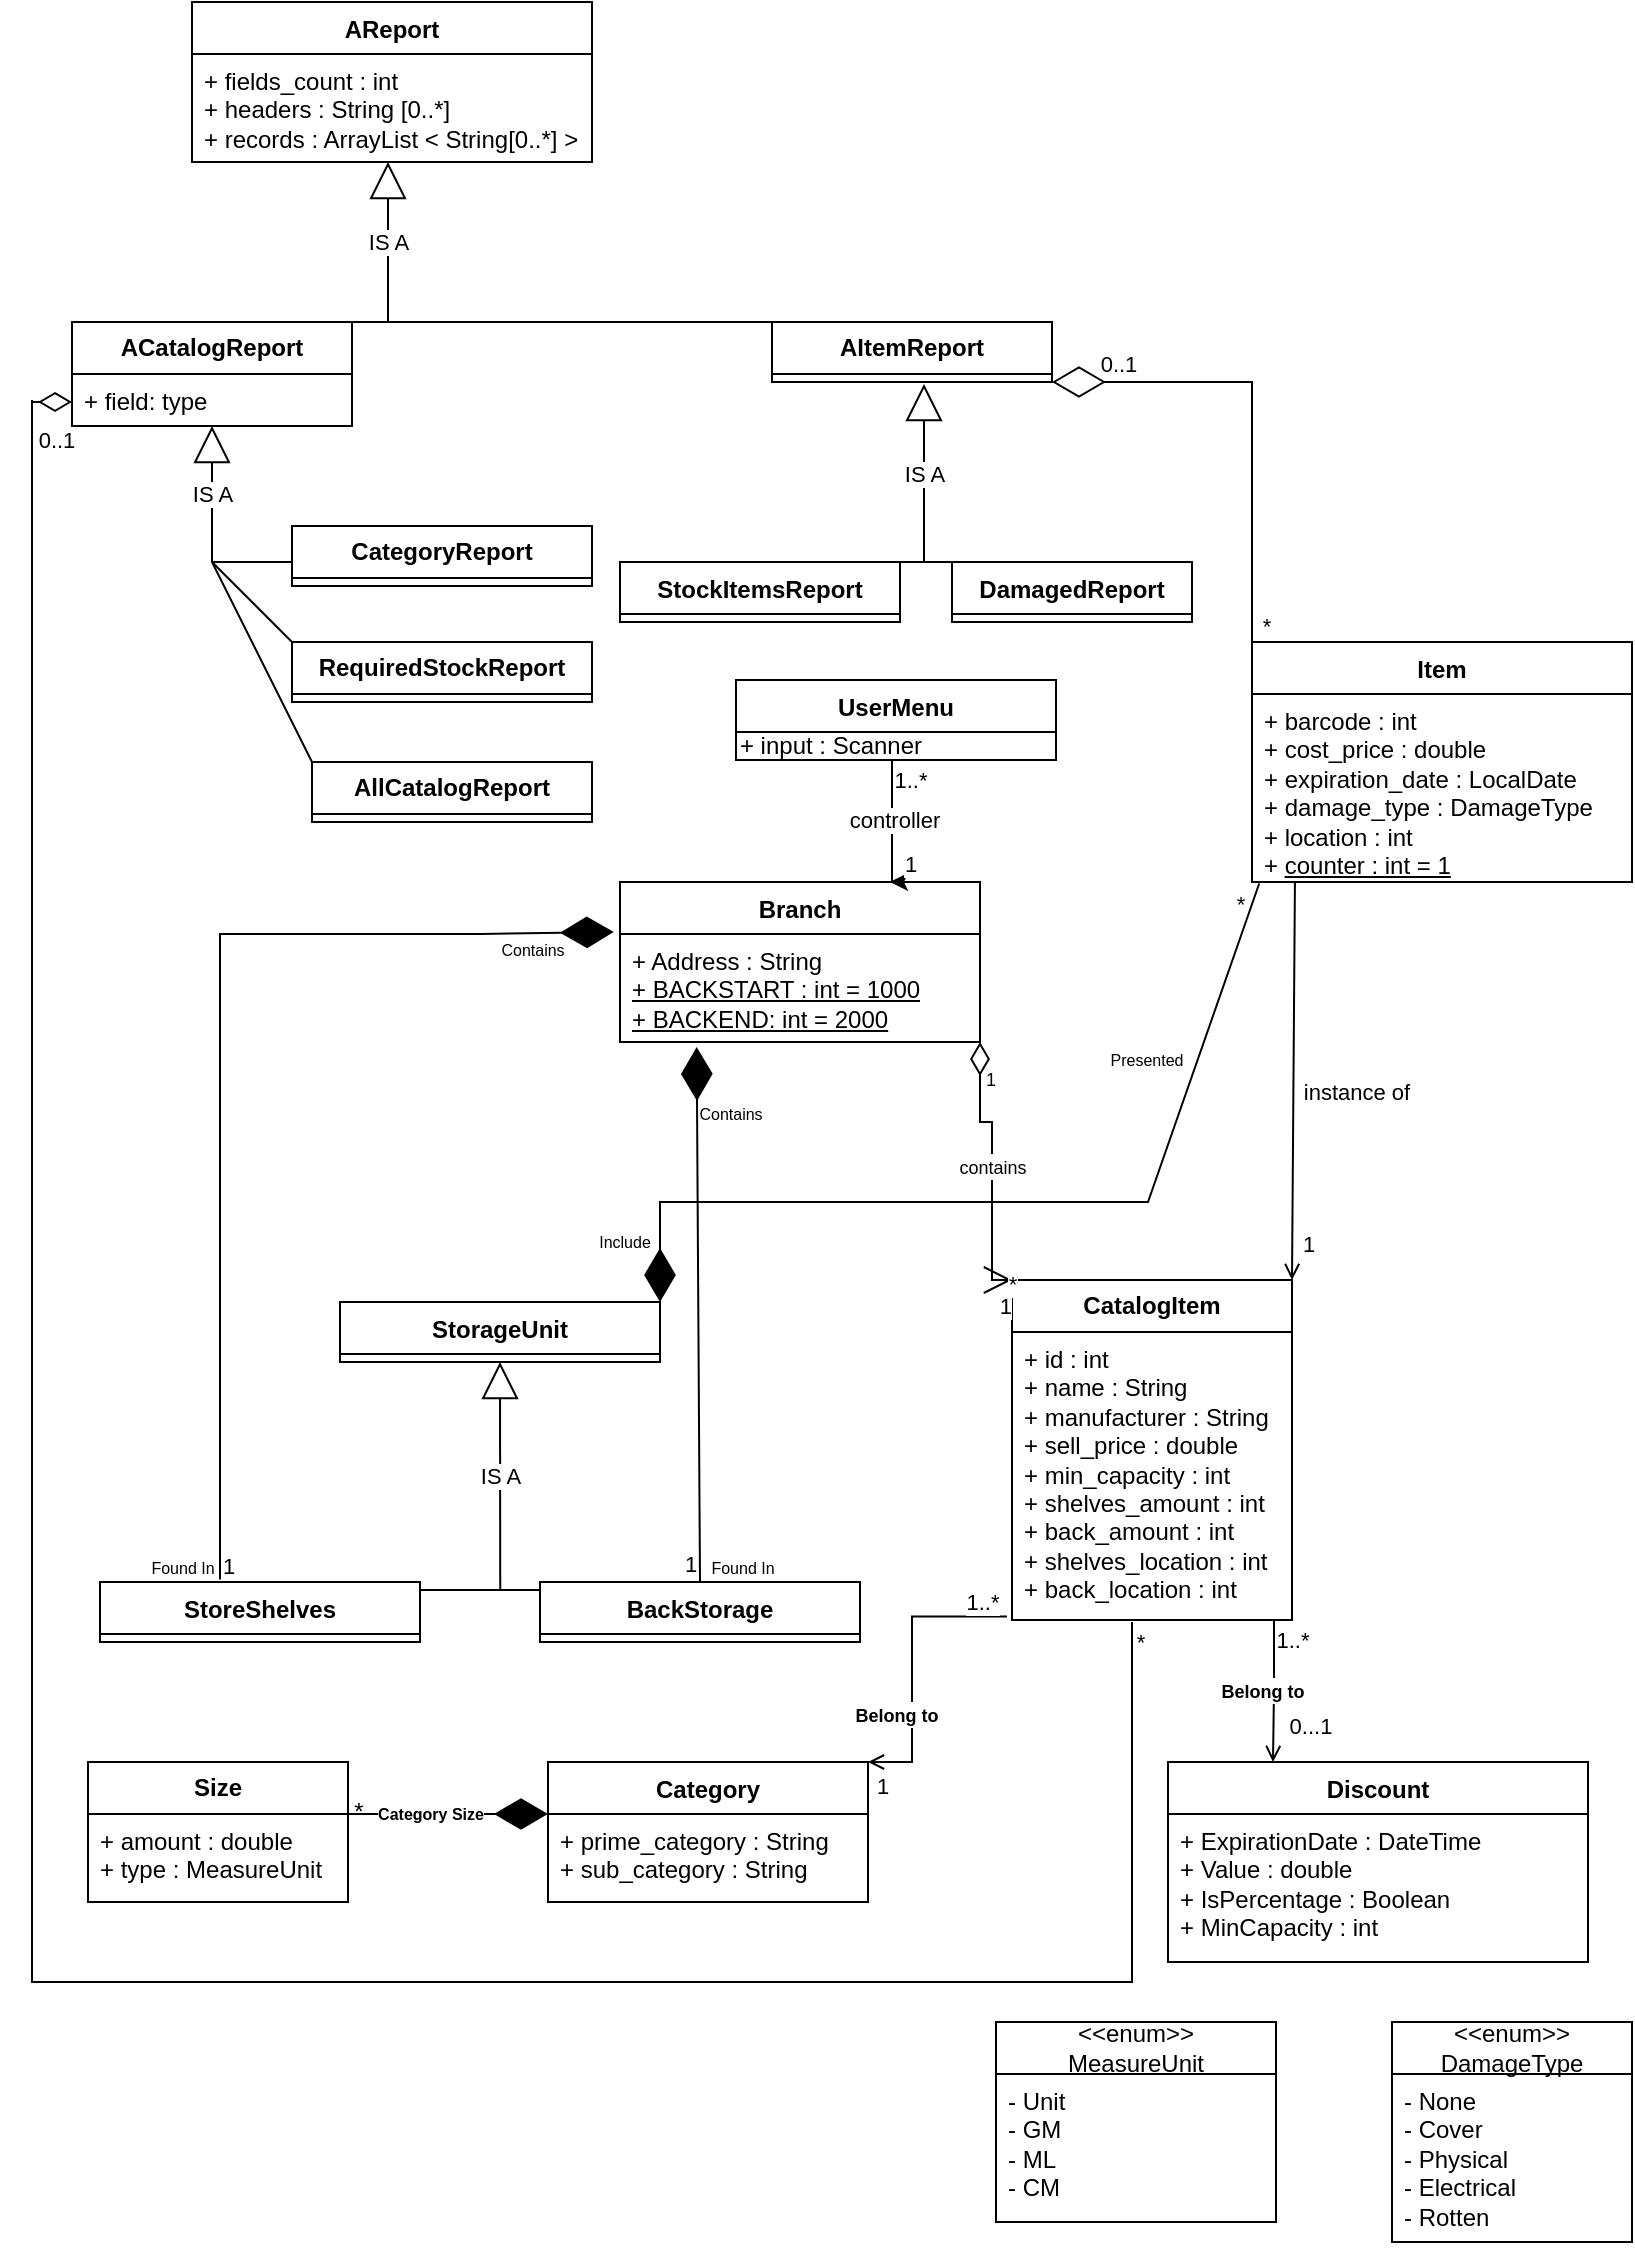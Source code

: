 <mxfile version="21.1.1" type="github">
  <diagram id="C5RBs43oDa-KdzZeNtuy" name="Page-1">
    <mxGraphModel dx="1536" dy="651" grid="1" gridSize="10" guides="1" tooltips="1" connect="1" arrows="1" fold="1" page="1" pageScale="1" pageWidth="827" pageHeight="1169" math="0" shadow="0">
      <root>
        <mxCell id="WIyWlLk6GJQsqaUBKTNV-0" />
        <mxCell id="WIyWlLk6GJQsqaUBKTNV-1" parent="WIyWlLk6GJQsqaUBKTNV-0" />
        <mxCell id="zMpYF5B8KSEeU2nSLcIA-8" value="StorageUnit" style="swimlane;fontStyle=1;align=center;verticalAlign=top;childLayout=stackLayout;horizontal=1;startSize=26;horizontalStack=0;resizeParent=1;resizeParentMax=0;resizeLast=0;collapsible=1;marginBottom=0;whiteSpace=wrap;html=1;" parent="WIyWlLk6GJQsqaUBKTNV-1" vertex="1">
          <mxGeometry x="174" y="690" width="160" height="30" as="geometry" />
        </mxCell>
        <mxCell id="VhmcF22pDkBif8iSbu52-0" value="Branch" style="swimlane;fontStyle=1;align=center;verticalAlign=top;childLayout=stackLayout;horizontal=1;startSize=26;horizontalStack=0;resizeParent=1;resizeParentMax=0;resizeLast=0;collapsible=1;marginBottom=0;whiteSpace=wrap;html=1;" parent="WIyWlLk6GJQsqaUBKTNV-1" vertex="1">
          <mxGeometry x="314" y="480" width="180" height="80" as="geometry" />
        </mxCell>
        <mxCell id="VhmcF22pDkBif8iSbu52-1" value="+ Address : String&lt;br&gt;&lt;u&gt;+ BACKSTART : int = 1000&lt;br&gt;+ BACKEND: int = 2000&lt;/u&gt;" style="text;strokeColor=none;fillColor=none;align=left;verticalAlign=top;spacingLeft=4;spacingRight=4;overflow=hidden;rotatable=0;points=[[0,0.5],[1,0.5]];portConstraint=eastwest;whiteSpace=wrap;html=1;" parent="VhmcF22pDkBif8iSbu52-0" vertex="1">
          <mxGeometry y="26" width="180" height="54" as="geometry" />
        </mxCell>
        <mxCell id="VhmcF22pDkBif8iSbu52-8" value="IS A" style="endArrow=block;endSize=16;endFill=0;html=1;rounded=0;exitX=1.003;exitY=0.497;exitDx=0;exitDy=0;exitPerimeter=0;entryX=0.5;entryY=1;entryDx=0;entryDy=0;" parent="WIyWlLk6GJQsqaUBKTNV-1" source="VhmcF22pDkBif8iSbu52-18" target="zMpYF5B8KSEeU2nSLcIA-8" edge="1">
          <mxGeometry width="160" relative="1" as="geometry">
            <mxPoint x="254" y="830" as="sourcePoint" />
            <mxPoint x="254.005" y="750" as="targetPoint" />
          </mxGeometry>
        </mxCell>
        <mxCell id="VhmcF22pDkBif8iSbu52-9" value="StoreShelves" style="swimlane;fontStyle=1;align=center;verticalAlign=top;childLayout=stackLayout;horizontal=1;startSize=26;horizontalStack=0;resizeParent=1;resizeParentMax=0;resizeLast=0;collapsible=1;marginBottom=0;whiteSpace=wrap;html=1;" parent="WIyWlLk6GJQsqaUBKTNV-1" vertex="1">
          <mxGeometry x="54" y="830" width="160" height="30" as="geometry" />
        </mxCell>
        <mxCell id="VhmcF22pDkBif8iSbu52-13" value="BackStorage" style="swimlane;fontStyle=1;align=center;verticalAlign=top;childLayout=stackLayout;horizontal=1;startSize=26;horizontalStack=0;resizeParent=1;resizeParentMax=0;resizeLast=0;collapsible=1;marginBottom=0;whiteSpace=wrap;html=1;" parent="WIyWlLk6GJQsqaUBKTNV-1" vertex="1">
          <mxGeometry x="274" y="830" width="160" height="30" as="geometry" />
        </mxCell>
        <mxCell id="VhmcF22pDkBif8iSbu52-17" value="" style="line;strokeWidth=1;fillColor=none;align=left;verticalAlign=middle;spacingTop=-1;spacingLeft=3;spacingRight=3;rotatable=0;labelPosition=right;points=[];portConstraint=eastwest;strokeColor=inherit;" parent="WIyWlLk6GJQsqaUBKTNV-1" vertex="1">
          <mxGeometry x="254" y="830" width="20" height="8" as="geometry" />
        </mxCell>
        <mxCell id="VhmcF22pDkBif8iSbu52-18" value="" style="line;strokeWidth=1;fillColor=none;align=left;verticalAlign=middle;spacingTop=-1;spacingLeft=3;spacingRight=3;rotatable=0;labelPosition=right;points=[];portConstraint=eastwest;strokeColor=inherit;" parent="WIyWlLk6GJQsqaUBKTNV-1" vertex="1">
          <mxGeometry x="214" y="830" width="40" height="8" as="geometry" />
        </mxCell>
        <mxCell id="VhmcF22pDkBif8iSbu52-23" value="" style="endArrow=diamondThin;endFill=1;endSize=24;html=1;rounded=0;exitX=0.5;exitY=0;exitDx=0;exitDy=0;entryX=0.213;entryY=1.046;entryDx=0;entryDy=0;entryPerimeter=0;" parent="WIyWlLk6GJQsqaUBKTNV-1" source="VhmcF22pDkBif8iSbu52-13" target="VhmcF22pDkBif8iSbu52-1" edge="1">
          <mxGeometry width="160" relative="1" as="geometry">
            <mxPoint x="404" y="690" as="sourcePoint" />
            <mxPoint x="353.06" y="577" as="targetPoint" />
          </mxGeometry>
        </mxCell>
        <mxCell id="VhmcF22pDkBif8iSbu52-25" value="1" style="edgeLabel;html=1;align=center;verticalAlign=middle;resizable=0;points=[];" parent="VhmcF22pDkBif8iSbu52-23" connectable="0" vertex="1">
          <mxGeometry x="-0.859" y="-2" relative="1" as="geometry">
            <mxPoint x="-7" y="10" as="offset" />
          </mxGeometry>
        </mxCell>
        <mxCell id="fHVGCS-6Fuo540F0FU7E-12" value="&lt;font style=&quot;font-size: 8px;&quot;&gt;Found In&lt;/font&gt;" style="edgeLabel;html=1;align=center;verticalAlign=middle;resizable=0;points=[];" parent="VhmcF22pDkBif8iSbu52-23" connectable="0" vertex="1">
          <mxGeometry x="-0.932" y="-1" relative="1" as="geometry">
            <mxPoint x="20" y="1" as="offset" />
          </mxGeometry>
        </mxCell>
        <mxCell id="fHVGCS-6Fuo540F0FU7E-13" value="&lt;font style=&quot;font-size: 8px;&quot;&gt;Contains&lt;/font&gt;" style="edgeLabel;html=1;align=center;verticalAlign=middle;resizable=0;points=[];" parent="VhmcF22pDkBif8iSbu52-23" connectable="0" vertex="1">
          <mxGeometry x="0.761" relative="1" as="geometry">
            <mxPoint x="16" as="offset" />
          </mxGeometry>
        </mxCell>
        <mxCell id="VhmcF22pDkBif8iSbu52-24" value="" style="endArrow=diamondThin;endFill=1;endSize=24;html=1;rounded=0;exitX=0.375;exitY=-0.041;exitDx=0;exitDy=0;exitPerimeter=0;entryX=-0.017;entryY=-0.019;entryDx=0;entryDy=0;entryPerimeter=0;" parent="WIyWlLk6GJQsqaUBKTNV-1" source="VhmcF22pDkBif8iSbu52-9" target="VhmcF22pDkBif8iSbu52-1" edge="1">
          <mxGeometry width="160" relative="1" as="geometry">
            <mxPoint x="354" y="830" as="sourcePoint" />
            <mxPoint x="314" y="610" as="targetPoint" />
            <Array as="points">
              <mxPoint x="114" y="710" />
              <mxPoint x="114" y="670" />
              <mxPoint x="114" y="506" />
              <mxPoint x="244" y="506" />
            </Array>
          </mxGeometry>
        </mxCell>
        <mxCell id="VhmcF22pDkBif8iSbu52-26" value="1" style="edgeLabel;html=1;align=center;verticalAlign=middle;resizable=0;points=[];" parent="VhmcF22pDkBif8iSbu52-24" connectable="0" vertex="1">
          <mxGeometry x="-0.938" y="-3" relative="1" as="geometry">
            <mxPoint x="1" y="9" as="offset" />
          </mxGeometry>
        </mxCell>
        <mxCell id="VhmcF22pDkBif8iSbu52-31" value="Category" style="swimlane;fontStyle=1;align=center;verticalAlign=top;childLayout=stackLayout;horizontal=1;startSize=26;horizontalStack=0;resizeParent=1;resizeParentMax=0;resizeLast=0;collapsible=1;marginBottom=0;whiteSpace=wrap;html=1;" parent="WIyWlLk6GJQsqaUBKTNV-1" vertex="1">
          <mxGeometry x="278" y="920" width="160" height="70" as="geometry" />
        </mxCell>
        <mxCell id="VhmcF22pDkBif8iSbu52-32" value="+ prime_category : String&lt;br&gt;+ sub_category : String" style="text;strokeColor=none;fillColor=none;align=left;verticalAlign=top;spacingLeft=4;spacingRight=4;overflow=hidden;rotatable=0;points=[[0,0.5],[1,0.5]];portConstraint=eastwest;whiteSpace=wrap;html=1;" parent="VhmcF22pDkBif8iSbu52-31" vertex="1">
          <mxGeometry y="26" width="160" height="44" as="geometry" />
        </mxCell>
        <mxCell id="VhmcF22pDkBif8iSbu52-35" value="Discount" style="swimlane;fontStyle=1;align=center;verticalAlign=top;childLayout=stackLayout;horizontal=1;startSize=26;horizontalStack=0;resizeParent=1;resizeParentMax=0;resizeLast=0;collapsible=1;marginBottom=0;whiteSpace=wrap;html=1;" parent="WIyWlLk6GJQsqaUBKTNV-1" vertex="1">
          <mxGeometry x="588" y="920" width="210" height="100" as="geometry">
            <mxRectangle x="330" y="499" width="90" height="30" as="alternateBounds" />
          </mxGeometry>
        </mxCell>
        <mxCell id="VhmcF22pDkBif8iSbu52-36" value="+ ExpirationDate : DateTime&lt;br&gt;+ Value : double&lt;br&gt;+ IsPercentage : Boolean&lt;br&gt;+ MinCapacity : int" style="text;strokeColor=none;fillColor=none;align=left;verticalAlign=top;spacingLeft=4;spacingRight=4;overflow=hidden;rotatable=0;points=[[0,0.5],[1,0.5]];portConstraint=eastwest;whiteSpace=wrap;html=1;" parent="VhmcF22pDkBif8iSbu52-35" vertex="1">
          <mxGeometry y="26" width="210" height="74" as="geometry" />
        </mxCell>
        <mxCell id="VhmcF22pDkBif8iSbu52-52" value="Item" style="swimlane;fontStyle=1;align=center;verticalAlign=top;childLayout=stackLayout;horizontal=1;startSize=26;horizontalStack=0;resizeParent=1;resizeParentMax=0;resizeLast=0;collapsible=1;marginBottom=0;whiteSpace=wrap;html=1;" parent="WIyWlLk6GJQsqaUBKTNV-1" vertex="1">
          <mxGeometry x="630" y="360" width="190" height="120" as="geometry" />
        </mxCell>
        <mxCell id="VhmcF22pDkBif8iSbu52-53" value="+ barcode : int&lt;br&gt;+ cost_price : double&lt;br style=&quot;border-color: var(--border-color);&quot;&gt;+ expiration_date : LocalDate&lt;br style=&quot;border-color: var(--border-color);&quot;&gt;+ damage_type : DamageType&lt;span style=&quot;background-color: rgb(255, 255, 255);&quot;&gt;&lt;br&gt;&lt;/span&gt;+ location : int&lt;br&gt;+ &lt;u&gt;counter : int = 1&lt;/u&gt;" style="text;strokeColor=none;fillColor=none;align=left;verticalAlign=top;spacingLeft=4;spacingRight=4;overflow=hidden;rotatable=0;points=[[0,0.5],[1,0.5]];portConstraint=eastwest;whiteSpace=wrap;html=1;" parent="VhmcF22pDkBif8iSbu52-52" vertex="1">
          <mxGeometry y="26" width="190" height="94" as="geometry" />
        </mxCell>
        <mxCell id="ki7JC-JaJUm7RhWlzLma-9" value="" style="endArrow=diamondThin;endFill=1;endSize=24;html=1;rounded=0;exitX=0.019;exitY=1.008;exitDx=0;exitDy=0;entryX=1;entryY=0;entryDx=0;entryDy=0;exitPerimeter=0;" parent="WIyWlLk6GJQsqaUBKTNV-1" source="VhmcF22pDkBif8iSbu52-53" target="zMpYF5B8KSEeU2nSLcIA-8" edge="1">
          <mxGeometry width="160" relative="1" as="geometry">
            <mxPoint x="621" y="753" as="sourcePoint" />
            <mxPoint x="564" y="660" as="targetPoint" />
            <Array as="points">
              <mxPoint x="578" y="640" />
              <mxPoint x="394" y="640" />
              <mxPoint x="374" y="640" />
              <mxPoint x="354" y="640" />
              <mxPoint x="334" y="640" />
            </Array>
          </mxGeometry>
        </mxCell>
        <mxCell id="ki7JC-JaJUm7RhWlzLma-10" value="*" style="edgeLabel;html=1;align=center;verticalAlign=middle;resizable=0;points=[];" parent="ki7JC-JaJUm7RhWlzLma-9" connectable="0" vertex="1">
          <mxGeometry x="-0.938" y="-3" relative="1" as="geometry">
            <mxPoint x="-2" y="-3" as="offset" />
          </mxGeometry>
        </mxCell>
        <mxCell id="fHVGCS-6Fuo540F0FU7E-20" value="&lt;font style=&quot;font-size: 8px;&quot;&gt;Include&lt;/font&gt;" style="edgeLabel;html=1;align=center;verticalAlign=middle;resizable=0;points=[];" parent="ki7JC-JaJUm7RhWlzLma-9" connectable="0" vertex="1">
          <mxGeometry x="-0.869" y="-1" relative="1" as="geometry">
            <mxPoint x="-307" y="150" as="offset" />
          </mxGeometry>
        </mxCell>
        <mxCell id="ki7JC-JaJUm7RhWlzLma-25" value="&lt;b&gt;Size&lt;/b&gt;" style="swimlane;fontStyle=0;childLayout=stackLayout;horizontal=1;startSize=26;fillColor=none;horizontalStack=0;resizeParent=1;resizeParentMax=0;resizeLast=0;collapsible=1;marginBottom=0;whiteSpace=wrap;html=1;" parent="WIyWlLk6GJQsqaUBKTNV-1" vertex="1">
          <mxGeometry x="48" y="920" width="130" height="70" as="geometry" />
        </mxCell>
        <mxCell id="fHVGCS-6Fuo540F0FU7E-14" value="&lt;font style=&quot;font-size: 8px;&quot;&gt;Contains&lt;/font&gt;" style="edgeLabel;html=1;align=center;verticalAlign=middle;resizable=0;points=[];" parent="WIyWlLk6GJQsqaUBKTNV-1" connectable="0" vertex="1">
          <mxGeometry x="269.998" y="513.003" as="geometry" />
        </mxCell>
        <mxCell id="fHVGCS-6Fuo540F0FU7E-15" value="&lt;font style=&quot;font-size: 8px;&quot;&gt;Found In&lt;/font&gt;" style="edgeLabel;html=1;align=center;verticalAlign=middle;resizable=0;points=[];" parent="WIyWlLk6GJQsqaUBKTNV-1" connectable="0" vertex="1">
          <mxGeometry x="95.003" y="822.003" as="geometry" />
        </mxCell>
        <mxCell id="fHVGCS-6Fuo540F0FU7E-22" value="&lt;font style=&quot;font-size: 8px;&quot;&gt;Presented&lt;/font&gt;" style="edgeLabel;html=1;align=center;verticalAlign=middle;resizable=0;points=[];" parent="WIyWlLk6GJQsqaUBKTNV-1" connectable="0" vertex="1">
          <mxGeometry x="572.004" y="500.0" as="geometry">
            <mxPoint x="5" y="68" as="offset" />
          </mxGeometry>
        </mxCell>
        <mxCell id="ki7JC-JaJUm7RhWlzLma-27" value="+ amount : double&lt;span style=&quot;&quot;&gt; &lt;br&gt;+ type :&amp;nbsp;&lt;/span&gt;MeasureUnit" style="text;strokeColor=none;fillColor=none;align=left;verticalAlign=top;spacingLeft=4;spacingRight=4;overflow=hidden;rotatable=0;points=[[0,0.5],[1,0.5]];portConstraint=eastwest;whiteSpace=wrap;html=1;" parent="WIyWlLk6GJQsqaUBKTNV-1" vertex="1">
          <mxGeometry x="48" y="946" width="130" height="44" as="geometry" />
        </mxCell>
        <mxCell id="qU4-dRt0aVYh2P9HmvCY-15" value="" style="endArrow=diamondThin;endFill=0;endSize=24;html=1;rounded=0;entryX=1;entryY=1;entryDx=0;entryDy=0;exitX=0;exitY=0;exitDx=0;exitDy=0;" parent="WIyWlLk6GJQsqaUBKTNV-1" edge="1" target="9vg_7uP11k49zYVhbG7L-28" source="VhmcF22pDkBif8iSbu52-52">
          <mxGeometry width="160" relative="1" as="geometry">
            <mxPoint x="574" y="412" as="sourcePoint" />
            <mxPoint x="360" y="291" as="targetPoint" />
            <Array as="points">
              <mxPoint x="630" y="230" />
            </Array>
          </mxGeometry>
        </mxCell>
        <mxCell id="9vg_7uP11k49zYVhbG7L-37" value="*" style="edgeLabel;html=1;align=center;verticalAlign=middle;resizable=0;points=[];" vertex="1" connectable="0" parent="qU4-dRt0aVYh2P9HmvCY-15">
          <mxGeometry x="-0.842" y="-2" relative="1" as="geometry">
            <mxPoint x="5" y="10" as="offset" />
          </mxGeometry>
        </mxCell>
        <mxCell id="9vg_7uP11k49zYVhbG7L-39" value="0..1" style="edgeLabel;html=1;align=center;verticalAlign=middle;resizable=0;points=[];" vertex="1" connectable="0" parent="qU4-dRt0aVYh2P9HmvCY-15">
          <mxGeometry x="0.82" y="-1" relative="1" as="geometry">
            <mxPoint x="12" y="-8" as="offset" />
          </mxGeometry>
        </mxCell>
        <mxCell id="qU4-dRt0aVYh2P9HmvCY-21" value="*" style="text;html=1;align=center;verticalAlign=middle;resizable=0;points=[];autosize=1;strokeColor=none;fillColor=none;" parent="WIyWlLk6GJQsqaUBKTNV-1" vertex="1">
          <mxGeometry x="168" y="930" width="30" height="30" as="geometry" />
        </mxCell>
        <mxCell id="qU4-dRt0aVYh2P9HmvCY-25" value="" style="endArrow=diamondThin;endFill=1;endSize=24;html=1;rounded=0;" parent="WIyWlLk6GJQsqaUBKTNV-1" edge="1">
          <mxGeometry width="160" relative="1" as="geometry">
            <mxPoint x="118" y="946" as="sourcePoint" />
            <mxPoint x="278" y="946" as="targetPoint" />
          </mxGeometry>
        </mxCell>
        <mxCell id="qU4-dRt0aVYh2P9HmvCY-26" value="&lt;font style=&quot;font-size: 8px;&quot;&gt;&lt;b&gt;Category Size&lt;/b&gt;&lt;/font&gt;" style="edgeLabel;html=1;align=center;verticalAlign=middle;resizable=0;points=[];fontSize=8;" parent="qU4-dRt0aVYh2P9HmvCY-25" connectable="0" vertex="1">
          <mxGeometry x="0.302" relative="1" as="geometry">
            <mxPoint x="-3" as="offset" />
          </mxGeometry>
        </mxCell>
        <mxCell id="9vg_7uP11k49zYVhbG7L-6" style="edgeStyle=orthogonalEdgeStyle;rounded=0;orthogonalLoop=1;jettySize=auto;html=1;exitX=-0.018;exitY=0.988;exitDx=0;exitDy=0;entryX=1;entryY=0;entryDx=0;entryDy=0;exitPerimeter=0;endArrow=open;endFill=0;" edge="1" parent="WIyWlLk6GJQsqaUBKTNV-1" source="uNGU3R2hRm0RpNUcbInG-2" target="VhmcF22pDkBif8iSbu52-31">
          <mxGeometry relative="1" as="geometry">
            <Array as="points">
              <mxPoint x="460" y="847" />
              <mxPoint x="460" y="920" />
            </Array>
          </mxGeometry>
        </mxCell>
        <mxCell id="9vg_7uP11k49zYVhbG7L-7" value="1" style="edgeLabel;html=1;align=center;verticalAlign=middle;resizable=0;points=[];" vertex="1" connectable="0" parent="9vg_7uP11k49zYVhbG7L-6">
          <mxGeometry x="0.715" y="1" relative="1" as="geometry">
            <mxPoint x="-13" y="11" as="offset" />
          </mxGeometry>
        </mxCell>
        <mxCell id="9vg_7uP11k49zYVhbG7L-8" value="1..*" style="edgeLabel;html=1;align=center;verticalAlign=middle;resizable=0;points=[];" vertex="1" connectable="0" parent="9vg_7uP11k49zYVhbG7L-6">
          <mxGeometry x="-0.815" y="2" relative="1" as="geometry">
            <mxPoint y="-10" as="offset" />
          </mxGeometry>
        </mxCell>
        <mxCell id="9vg_7uP11k49zYVhbG7L-9" value="&lt;b&gt;&lt;font style=&quot;font-size: 9px;&quot;&gt;Belong to&lt;/font&gt;&lt;/b&gt;" style="edgeLabel;html=1;align=center;verticalAlign=middle;resizable=0;points=[];" vertex="1" connectable="0" parent="9vg_7uP11k49zYVhbG7L-6">
          <mxGeometry x="0.345" y="2" relative="1" as="geometry">
            <mxPoint x="-10" as="offset" />
          </mxGeometry>
        </mxCell>
        <mxCell id="9vg_7uP11k49zYVhbG7L-10" style="edgeStyle=orthogonalEdgeStyle;rounded=0;orthogonalLoop=1;jettySize=auto;html=1;exitX=1;exitY=1;exitDx=0;exitDy=0;entryX=0.25;entryY=0;entryDx=0;entryDy=0;endArrow=open;endFill=0;" edge="1" parent="WIyWlLk6GJQsqaUBKTNV-1" source="uNGU3R2hRm0RpNUcbInG-1" target="VhmcF22pDkBif8iSbu52-35">
          <mxGeometry relative="1" as="geometry">
            <Array as="points">
              <mxPoint x="641" y="849" />
              <mxPoint x="641" y="884" />
            </Array>
          </mxGeometry>
        </mxCell>
        <mxCell id="9vg_7uP11k49zYVhbG7L-11" value="0...1" style="edgeLabel;html=1;align=center;verticalAlign=middle;resizable=0;points=[];" vertex="1" connectable="0" parent="9vg_7uP11k49zYVhbG7L-10">
          <mxGeometry x="0.409" y="2" relative="1" as="geometry">
            <mxPoint x="16" y="6" as="offset" />
          </mxGeometry>
        </mxCell>
        <mxCell id="uNGU3R2hRm0RpNUcbInG-1" value="&lt;b&gt;CatalogItem&lt;/b&gt;" style="swimlane;fontStyle=0;childLayout=stackLayout;horizontal=1;startSize=26;fillColor=none;horizontalStack=0;resizeParent=1;resizeParentMax=0;resizeLast=0;collapsible=1;marginBottom=0;whiteSpace=wrap;html=1;" parent="WIyWlLk6GJQsqaUBKTNV-1" vertex="1">
          <mxGeometry x="510" y="679" width="140" height="170" as="geometry" />
        </mxCell>
        <mxCell id="uNGU3R2hRm0RpNUcbInG-2" value="+ id : int&lt;br&gt;+ name : String&lt;br&gt;+ manufacturer : String&lt;br style=&quot;border-color: var(--border-color);&quot;&gt;+ sell_price : double&lt;br style=&quot;border-color: var(--border-color);&quot;&gt;+ min_capacity : int&lt;br&gt;+ shelves_amount : int&lt;br&gt;+ back_amount : int&lt;br&gt;+ shelves_location : int&lt;br&gt;+ back_location : int" style="text;strokeColor=none;fillColor=none;align=left;verticalAlign=top;spacingLeft=4;spacingRight=4;overflow=hidden;rotatable=0;points=[[0,0.5],[1,0.5]];portConstraint=eastwest;whiteSpace=wrap;html=1;" parent="uNGU3R2hRm0RpNUcbInG-1" vertex="1">
          <mxGeometry y="26" width="140" height="144" as="geometry" />
        </mxCell>
        <mxCell id="9vg_7uP11k49zYVhbG7L-0" value="" style="endArrow=open;html=1;rounded=0;exitX=0.113;exitY=1;exitDx=0;exitDy=0;endFill=0;exitPerimeter=0;entryX=1;entryY=0;entryDx=0;entryDy=0;" edge="1" parent="WIyWlLk6GJQsqaUBKTNV-1" source="VhmcF22pDkBif8iSbu52-53" target="uNGU3R2hRm0RpNUcbInG-1">
          <mxGeometry width="50" height="50" relative="1" as="geometry">
            <mxPoint x="599" y="585" as="sourcePoint" />
            <mxPoint x="690" y="510" as="targetPoint" />
            <Array as="points" />
          </mxGeometry>
        </mxCell>
        <mxCell id="9vg_7uP11k49zYVhbG7L-2" value="1" style="edgeLabel;html=1;align=center;verticalAlign=middle;resizable=0;points=[];" vertex="1" connectable="0" parent="9vg_7uP11k49zYVhbG7L-0">
          <mxGeometry x="0.789" relative="1" as="geometry">
            <mxPoint x="8" y="3" as="offset" />
          </mxGeometry>
        </mxCell>
        <mxCell id="9vg_7uP11k49zYVhbG7L-4" value="instance of" style="edgeLabel;html=1;align=center;verticalAlign=middle;resizable=0;points=[];" vertex="1" connectable="0" parent="9vg_7uP11k49zYVhbG7L-0">
          <mxGeometry x="-0.759" y="1" relative="1" as="geometry">
            <mxPoint x="29" y="81" as="offset" />
          </mxGeometry>
        </mxCell>
        <mxCell id="9vg_7uP11k49zYVhbG7L-12" value="1..*" style="edgeLabel;html=1;align=center;verticalAlign=middle;resizable=0;points=[];" vertex="1" connectable="0" parent="WIyWlLk6GJQsqaUBKTNV-1">
          <mxGeometry x="522.089" y="857.912" as="geometry">
            <mxPoint x="128" y="1" as="offset" />
          </mxGeometry>
        </mxCell>
        <mxCell id="9vg_7uP11k49zYVhbG7L-13" value="&lt;b&gt;&lt;font style=&quot;font-size: 9px;&quot;&gt;Belong to&lt;/font&gt;&lt;/b&gt;" style="edgeLabel;html=1;align=center;verticalAlign=middle;resizable=0;points=[];" vertex="1" connectable="0" parent="WIyWlLk6GJQsqaUBKTNV-1">
          <mxGeometry x="635" y="884.093" as="geometry" />
        </mxCell>
        <mxCell id="9vg_7uP11k49zYVhbG7L-14" value="&lt;font style=&quot;font-size: 9px;&quot;&gt;contains&lt;/font&gt;" style="endArrow=open;html=1;endSize=12;startArrow=diamondThin;startSize=14;startFill=0;edgeStyle=orthogonalEdgeStyle;rounded=0;exitX=1;exitY=1;exitDx=0;exitDy=0;entryX=0;entryY=0;entryDx=0;entryDy=0;" edge="1" parent="WIyWlLk6GJQsqaUBKTNV-1" source="VhmcF22pDkBif8iSbu52-0" target="uNGU3R2hRm0RpNUcbInG-1">
          <mxGeometry relative="1" as="geometry">
            <mxPoint x="450" y="570" as="sourcePoint" />
            <mxPoint x="500" y="680" as="targetPoint" />
            <Array as="points">
              <mxPoint x="494" y="600" />
              <mxPoint x="500" y="600" />
              <mxPoint x="500" y="679" />
            </Array>
          </mxGeometry>
        </mxCell>
        <mxCell id="9vg_7uP11k49zYVhbG7L-15" value="1" style="edgeLabel;resizable=0;html=1;align=left;verticalAlign=top;fontSize=9;" connectable="0" vertex="1" parent="9vg_7uP11k49zYVhbG7L-14">
          <mxGeometry x="-1" relative="1" as="geometry">
            <mxPoint x="1" y="7" as="offset" />
          </mxGeometry>
        </mxCell>
        <mxCell id="9vg_7uP11k49zYVhbG7L-16" value="1" style="edgeLabel;resizable=0;html=1;align=right;verticalAlign=top;" connectable="0" vertex="1" parent="9vg_7uP11k49zYVhbG7L-14">
          <mxGeometry x="1" relative="1" as="geometry" />
        </mxCell>
        <mxCell id="9vg_7uP11k49zYVhbG7L-17" value="*" style="edgeLabel;html=1;align=center;verticalAlign=middle;resizable=0;points=[];" vertex="1" connectable="0" parent="9vg_7uP11k49zYVhbG7L-14">
          <mxGeometry x="0.8" y="1" relative="1" as="geometry">
            <mxPoint x="9" y="5" as="offset" />
          </mxGeometry>
        </mxCell>
        <mxCell id="9vg_7uP11k49zYVhbG7L-18" value="&amp;lt;&amp;lt;enum&amp;gt;&amp;gt;&lt;br&gt;DamageType" style="swimlane;fontStyle=0;childLayout=stackLayout;horizontal=1;startSize=26;fillColor=none;horizontalStack=0;resizeParent=1;resizeParentMax=0;resizeLast=0;collapsible=1;marginBottom=0;whiteSpace=wrap;html=1;" vertex="1" parent="WIyWlLk6GJQsqaUBKTNV-1">
          <mxGeometry x="700" y="1050" width="120" height="110" as="geometry">
            <mxRectangle x="615" y="787" width="120" height="40" as="alternateBounds" />
          </mxGeometry>
        </mxCell>
        <mxCell id="9vg_7uP11k49zYVhbG7L-19" value="&lt;font style=&quot;font-size: 12px;&quot;&gt;- None&lt;br&gt;- Cover&lt;br&gt;- Physical&lt;br&gt;- Electrical&lt;br&gt;- Rotten&lt;/font&gt;" style="text;strokeColor=none;fillColor=none;align=left;verticalAlign=top;spacingLeft=4;spacingRight=4;overflow=hidden;rotatable=0;points=[[0,0.5],[1,0.5]];portConstraint=eastwest;whiteSpace=wrap;html=1;" vertex="1" parent="9vg_7uP11k49zYVhbG7L-18">
          <mxGeometry y="26" width="120" height="84" as="geometry" />
        </mxCell>
        <mxCell id="9vg_7uP11k49zYVhbG7L-20" value="&amp;lt;&amp;lt;enum&amp;gt;&amp;gt;&lt;br style=&quot;border-color: var(--border-color);&quot;&gt;MeasureUnit" style="swimlane;fontStyle=0;childLayout=stackLayout;horizontal=1;startSize=26;fillColor=none;horizontalStack=0;resizeParent=1;resizeParentMax=0;resizeLast=0;collapsible=1;marginBottom=0;whiteSpace=wrap;html=1;" vertex="1" parent="WIyWlLk6GJQsqaUBKTNV-1">
          <mxGeometry x="502" y="1050" width="140" height="100" as="geometry" />
        </mxCell>
        <mxCell id="9vg_7uP11k49zYVhbG7L-21" value="- Unit&lt;br&gt;- GM&lt;br&gt;- ML&lt;br&gt;- CM" style="text;strokeColor=none;fillColor=none;align=left;verticalAlign=top;spacingLeft=4;spacingRight=4;overflow=hidden;rotatable=0;points=[[0,0.5],[1,0.5]];portConstraint=eastwest;whiteSpace=wrap;html=1;" vertex="1" parent="9vg_7uP11k49zYVhbG7L-20">
          <mxGeometry y="26" width="140" height="74" as="geometry" />
        </mxCell>
        <mxCell id="9vg_7uP11k49zYVhbG7L-23" value="AReport" style="swimlane;fontStyle=1;align=center;verticalAlign=top;childLayout=stackLayout;horizontal=1;startSize=26;horizontalStack=0;resizeParent=1;resizeParentMax=0;resizeLast=0;collapsible=1;marginBottom=0;whiteSpace=wrap;html=1;" vertex="1" parent="WIyWlLk6GJQsqaUBKTNV-1">
          <mxGeometry x="100" y="40" width="200" height="80" as="geometry" />
        </mxCell>
        <mxCell id="9vg_7uP11k49zYVhbG7L-24" value="+ fields_count : int&lt;br&gt;+ headers : String [0..*]&lt;br&gt;+ records : ArrayList &amp;lt; String[0..*] &amp;gt;" style="text;strokeColor=none;fillColor=none;align=left;verticalAlign=top;spacingLeft=4;spacingRight=4;overflow=hidden;rotatable=0;points=[[0,0.5],[1,0.5]];portConstraint=eastwest;whiteSpace=wrap;html=1;" vertex="1" parent="9vg_7uP11k49zYVhbG7L-23">
          <mxGeometry y="26" width="200" height="54" as="geometry" />
        </mxCell>
        <mxCell id="9vg_7uP11k49zYVhbG7L-28" value="&lt;b&gt;AItemReport&lt;/b&gt;" style="swimlane;fontStyle=0;childLayout=stackLayout;horizontal=1;startSize=26;fillColor=none;horizontalStack=0;resizeParent=1;resizeParentMax=0;resizeLast=0;collapsible=1;marginBottom=0;whiteSpace=wrap;html=1;" vertex="1" parent="WIyWlLk6GJQsqaUBKTNV-1">
          <mxGeometry x="390" y="200" width="140" height="30" as="geometry" />
        </mxCell>
        <mxCell id="9vg_7uP11k49zYVhbG7L-32" value="&lt;b&gt;ACatalogReport&lt;/b&gt;" style="swimlane;fontStyle=0;childLayout=stackLayout;horizontal=1;startSize=26;fillColor=none;horizontalStack=0;resizeParent=1;resizeParentMax=0;resizeLast=0;collapsible=1;marginBottom=0;whiteSpace=wrap;html=1;" vertex="1" parent="WIyWlLk6GJQsqaUBKTNV-1">
          <mxGeometry x="40" y="200" width="140" height="52" as="geometry" />
        </mxCell>
        <mxCell id="9vg_7uP11k49zYVhbG7L-33" value="+ field: type" style="text;strokeColor=none;fillColor=none;align=left;verticalAlign=top;spacingLeft=4;spacingRight=4;overflow=hidden;rotatable=0;points=[[0,0.5],[1,0.5]];portConstraint=eastwest;whiteSpace=wrap;html=1;" vertex="1" parent="9vg_7uP11k49zYVhbG7L-32">
          <mxGeometry y="26" width="140" height="26" as="geometry" />
        </mxCell>
        <mxCell id="9vg_7uP11k49zYVhbG7L-41" value="" style="group" vertex="1" connectable="0" parent="WIyWlLk6GJQsqaUBKTNV-1">
          <mxGeometry x="198" y="120" width="2" height="80" as="geometry" />
        </mxCell>
        <mxCell id="9vg_7uP11k49zYVhbG7L-27" value="IS A" style="endArrow=block;endSize=16;endFill=0;html=1;rounded=0;entryX=0.5;entryY=1;entryDx=0;entryDy=0;" edge="1" parent="9vg_7uP11k49zYVhbG7L-41">
          <mxGeometry width="160" relative="1" as="geometry">
            <mxPoint y="80" as="sourcePoint" />
            <mxPoint as="targetPoint" />
          </mxGeometry>
        </mxCell>
        <mxCell id="9vg_7uP11k49zYVhbG7L-36" style="edgeStyle=orthogonalEdgeStyle;rounded=0;orthogonalLoop=1;jettySize=auto;html=1;exitX=1;exitY=0;exitDx=0;exitDy=0;entryX=0;entryY=0;entryDx=0;entryDy=0;endArrow=none;endFill=0;" edge="1" parent="9vg_7uP11k49zYVhbG7L-41" source="9vg_7uP11k49zYVhbG7L-32" target="9vg_7uP11k49zYVhbG7L-28">
          <mxGeometry relative="1" as="geometry">
            <Array as="points">
              <mxPoint x="2" y="80" />
              <mxPoint x="2" y="80" />
            </Array>
          </mxGeometry>
        </mxCell>
        <mxCell id="9vg_7uP11k49zYVhbG7L-42" value="" style="group" vertex="1" connectable="0" parent="WIyWlLk6GJQsqaUBKTNV-1">
          <mxGeometry x="110" y="252" width="2" height="68" as="geometry" />
        </mxCell>
        <mxCell id="9vg_7uP11k49zYVhbG7L-43" value="IS A" style="endArrow=block;endSize=16;endFill=0;html=1;rounded=0;entryX=0.5;entryY=1;entryDx=0;entryDy=0;" edge="1" parent="9vg_7uP11k49zYVhbG7L-42">
          <mxGeometry width="160" relative="1" as="geometry">
            <mxPoint y="68" as="sourcePoint" />
            <mxPoint as="targetPoint" />
          </mxGeometry>
        </mxCell>
        <mxCell id="9vg_7uP11k49zYVhbG7L-44" style="edgeStyle=orthogonalEdgeStyle;rounded=0;orthogonalLoop=1;jettySize=auto;html=1;exitX=1;exitY=0;exitDx=0;exitDy=0;entryX=0;entryY=0;entryDx=0;entryDy=0;endArrow=none;endFill=0;" edge="1" parent="9vg_7uP11k49zYVhbG7L-42">
          <mxGeometry relative="1" as="geometry">
            <Array as="points">
              <mxPoint x="2" y="68" />
              <mxPoint x="2" y="68" />
            </Array>
          </mxGeometry>
        </mxCell>
        <mxCell id="9vg_7uP11k49zYVhbG7L-48" value="&lt;b&gt;AllCatalogReport&lt;/b&gt;" style="swimlane;fontStyle=0;childLayout=stackLayout;horizontal=1;startSize=26;fillColor=none;horizontalStack=0;resizeParent=1;resizeParentMax=0;resizeLast=0;collapsible=1;marginBottom=0;whiteSpace=wrap;html=1;" vertex="1" parent="WIyWlLk6GJQsqaUBKTNV-1">
          <mxGeometry x="160" y="420" width="140" height="30" as="geometry" />
        </mxCell>
        <mxCell id="9vg_7uP11k49zYVhbG7L-52" value="&lt;b&gt;RequiredStockReport&lt;/b&gt;" style="swimlane;fontStyle=0;childLayout=stackLayout;horizontal=1;startSize=26;fillColor=none;horizontalStack=0;resizeParent=1;resizeParentMax=0;resizeLast=0;collapsible=1;marginBottom=0;whiteSpace=wrap;html=1;" vertex="1" parent="WIyWlLk6GJQsqaUBKTNV-1">
          <mxGeometry x="150" y="360" width="150" height="30" as="geometry" />
        </mxCell>
        <mxCell id="9vg_7uP11k49zYVhbG7L-56" value="" style="group;rotation=0;" vertex="1" connectable="0" parent="WIyWlLk6GJQsqaUBKTNV-1">
          <mxGeometry x="466" y="231" width="2" height="89" as="geometry" />
        </mxCell>
        <mxCell id="9vg_7uP11k49zYVhbG7L-57" value="IS A" style="endArrow=block;endSize=16;endFill=0;html=1;rounded=0;entryX=0.5;entryY=1;entryDx=0;entryDy=0;" edge="1" parent="9vg_7uP11k49zYVhbG7L-56">
          <mxGeometry width="160" relative="1" as="geometry">
            <mxPoint y="89" as="sourcePoint" />
            <mxPoint as="targetPoint" />
          </mxGeometry>
        </mxCell>
        <mxCell id="9vg_7uP11k49zYVhbG7L-58" style="edgeStyle=orthogonalEdgeStyle;rounded=0;orthogonalLoop=1;jettySize=auto;html=1;exitX=1;exitY=0;exitDx=0;exitDy=0;entryX=0;entryY=0;entryDx=0;entryDy=0;endArrow=none;endFill=0;" edge="1" parent="9vg_7uP11k49zYVhbG7L-56">
          <mxGeometry relative="1" as="geometry">
            <Array as="points">
              <mxPoint x="2" y="89" />
              <mxPoint x="2" y="89" />
            </Array>
          </mxGeometry>
        </mxCell>
        <mxCell id="9vg_7uP11k49zYVhbG7L-59" value="&lt;b&gt;CategoryReport&lt;/b&gt;" style="swimlane;fontStyle=0;childLayout=stackLayout;horizontal=1;startSize=26;fillColor=none;horizontalStack=0;resizeParent=1;resizeParentMax=0;resizeLast=0;collapsible=1;marginBottom=0;whiteSpace=wrap;html=1;" vertex="1" parent="WIyWlLk6GJQsqaUBKTNV-1">
          <mxGeometry x="150" y="302" width="150" height="30" as="geometry" />
        </mxCell>
        <mxCell id="9vg_7uP11k49zYVhbG7L-63" value="" style="endArrow=none;endFill=0;endSize=12;html=1;rounded=0;exitX=0;exitY=0;exitDx=0;exitDy=0;" edge="1" parent="WIyWlLk6GJQsqaUBKTNV-1" source="9vg_7uP11k49zYVhbG7L-48">
          <mxGeometry width="160" relative="1" as="geometry">
            <mxPoint x="110" y="360" as="sourcePoint" />
            <mxPoint x="110" y="320" as="targetPoint" />
          </mxGeometry>
        </mxCell>
        <mxCell id="9vg_7uP11k49zYVhbG7L-65" value="" style="endArrow=none;endFill=0;endSize=12;html=1;rounded=0;" edge="1" parent="WIyWlLk6GJQsqaUBKTNV-1">
          <mxGeometry width="160" relative="1" as="geometry">
            <mxPoint x="150" y="320" as="sourcePoint" />
            <mxPoint x="110" y="320" as="targetPoint" />
          </mxGeometry>
        </mxCell>
        <mxCell id="9vg_7uP11k49zYVhbG7L-66" value="" style="endArrow=none;endFill=0;endSize=12;html=1;rounded=0;exitX=0;exitY=0;exitDx=0;exitDy=0;" edge="1" parent="WIyWlLk6GJQsqaUBKTNV-1" source="9vg_7uP11k49zYVhbG7L-52">
          <mxGeometry width="160" relative="1" as="geometry">
            <mxPoint x="120" y="370" as="sourcePoint" />
            <mxPoint x="110" y="320" as="targetPoint" />
          </mxGeometry>
        </mxCell>
        <mxCell id="9vg_7uP11k49zYVhbG7L-68" value="StockItemsReport" style="swimlane;fontStyle=1;align=center;verticalAlign=top;childLayout=stackLayout;horizontal=1;startSize=26;horizontalStack=0;resizeParent=1;resizeParentMax=0;resizeLast=0;collapsible=1;marginBottom=0;whiteSpace=wrap;html=1;" vertex="1" parent="WIyWlLk6GJQsqaUBKTNV-1">
          <mxGeometry x="314" y="320" width="140" height="30" as="geometry" />
        </mxCell>
        <mxCell id="9vg_7uP11k49zYVhbG7L-69" value="DamagedReport" style="swimlane;fontStyle=1;align=center;verticalAlign=top;childLayout=stackLayout;horizontal=1;startSize=26;horizontalStack=0;resizeParent=1;resizeParentMax=0;resizeLast=0;collapsible=1;marginBottom=0;whiteSpace=wrap;html=1;" vertex="1" parent="WIyWlLk6GJQsqaUBKTNV-1">
          <mxGeometry x="480" y="320" width="120" height="30" as="geometry" />
        </mxCell>
        <mxCell id="9vg_7uP11k49zYVhbG7L-70" value="" style="line;strokeWidth=1;fillColor=none;align=left;verticalAlign=middle;spacingTop=-1;spacingLeft=3;spacingRight=3;rotatable=0;labelPosition=right;points=[];portConstraint=eastwest;strokeColor=inherit;" vertex="1" parent="WIyWlLk6GJQsqaUBKTNV-1">
          <mxGeometry x="450" y="316" width="30" height="8" as="geometry" />
        </mxCell>
        <mxCell id="9vg_7uP11k49zYVhbG7L-76" style="edgeStyle=orthogonalEdgeStyle;rounded=0;orthogonalLoop=1;jettySize=auto;html=1;startArrow=none;startFill=0;endArrow=none;endFill=0;endSize=11;" edge="1" parent="WIyWlLk6GJQsqaUBKTNV-1">
          <mxGeometry relative="1" as="geometry">
            <mxPoint x="20" y="239" as="sourcePoint" />
            <mxPoint x="570" y="850" as="targetPoint" />
            <Array as="points">
              <mxPoint x="20" y="1030" />
              <mxPoint x="570" y="1030" />
            </Array>
          </mxGeometry>
        </mxCell>
        <mxCell id="9vg_7uP11k49zYVhbG7L-83" value="*" style="edgeLabel;html=1;align=center;verticalAlign=middle;resizable=0;points=[];" vertex="1" connectable="0" parent="9vg_7uP11k49zYVhbG7L-76">
          <mxGeometry x="0.986" relative="1" as="geometry">
            <mxPoint x="4" y="-1" as="offset" />
          </mxGeometry>
        </mxCell>
        <mxCell id="9vg_7uP11k49zYVhbG7L-79" value="" style="endArrow=none;html=1;endSize=12;startArrow=diamondThin;startSize=14;startFill=0;edgeStyle=orthogonalEdgeStyle;rounded=0;endFill=0;" edge="1" parent="WIyWlLk6GJQsqaUBKTNV-1">
          <mxGeometry x="-0.25" y="50" relative="1" as="geometry">
            <mxPoint x="40" y="240" as="sourcePoint" />
            <mxPoint x="20" y="550" as="targetPoint" />
            <Array as="points">
              <mxPoint x="20" y="240" />
              <mxPoint x="20" y="506" />
            </Array>
            <mxPoint as="offset" />
          </mxGeometry>
        </mxCell>
        <mxCell id="9vg_7uP11k49zYVhbG7L-82" value="0..1" style="edgeLabel;html=1;align=center;verticalAlign=middle;resizable=0;points=[];" vertex="1" connectable="0" parent="9vg_7uP11k49zYVhbG7L-79">
          <mxGeometry x="-0.865" y="1" relative="1" as="geometry">
            <mxPoint x="11" y="16" as="offset" />
          </mxGeometry>
        </mxCell>
        <mxCell id="9vg_7uP11k49zYVhbG7L-89" style="edgeStyle=orthogonalEdgeStyle;rounded=0;orthogonalLoop=1;jettySize=auto;html=1;exitX=0.5;exitY=1;exitDx=0;exitDy=0;entryX=0.75;entryY=0;entryDx=0;entryDy=0;" edge="1" parent="WIyWlLk6GJQsqaUBKTNV-1" source="9vg_7uP11k49zYVhbG7L-84" target="VhmcF22pDkBif8iSbu52-0">
          <mxGeometry relative="1" as="geometry">
            <Array as="points">
              <mxPoint x="450" y="480" />
            </Array>
          </mxGeometry>
        </mxCell>
        <mxCell id="9vg_7uP11k49zYVhbG7L-90" value="1" style="edgeLabel;html=1;align=center;verticalAlign=middle;resizable=0;points=[];" vertex="1" connectable="0" parent="9vg_7uP11k49zYVhbG7L-89">
          <mxGeometry x="0.527" relative="1" as="geometry">
            <mxPoint x="9" y="5" as="offset" />
          </mxGeometry>
        </mxCell>
        <mxCell id="9vg_7uP11k49zYVhbG7L-92" value="controller" style="edgeLabel;html=1;align=center;verticalAlign=middle;resizable=0;points=[];" vertex="1" connectable="0" parent="9vg_7uP11k49zYVhbG7L-89">
          <mxGeometry x="-0.023" y="1" relative="1" as="geometry">
            <mxPoint as="offset" />
          </mxGeometry>
        </mxCell>
        <mxCell id="9vg_7uP11k49zYVhbG7L-84" value="UserMenu" style="swimlane;fontStyle=1;align=center;verticalAlign=top;childLayout=stackLayout;horizontal=1;startSize=26;horizontalStack=0;resizeParent=1;resizeParentMax=0;resizeLast=0;collapsible=1;marginBottom=0;whiteSpace=wrap;html=1;" vertex="1" parent="WIyWlLk6GJQsqaUBKTNV-1">
          <mxGeometry x="372" y="379" width="160" height="40" as="geometry" />
        </mxCell>
        <mxCell id="9vg_7uP11k49zYVhbG7L-91" value="1..*" style="edgeLabel;html=1;align=center;verticalAlign=middle;resizable=0;points=[];" vertex="1" connectable="0" parent="WIyWlLk6GJQsqaUBKTNV-1">
          <mxGeometry x="459.01" y="428.551" as="geometry" />
        </mxCell>
        <mxCell id="9vg_7uP11k49zYVhbG7L-93" value="+ input : Scanner" style="text;html=1;align=center;verticalAlign=middle;resizable=0;points=[];autosize=1;strokeColor=none;fillColor=none;" vertex="1" parent="WIyWlLk6GJQsqaUBKTNV-1">
          <mxGeometry x="364" y="397" width="110" height="30" as="geometry" />
        </mxCell>
      </root>
    </mxGraphModel>
  </diagram>
</mxfile>
